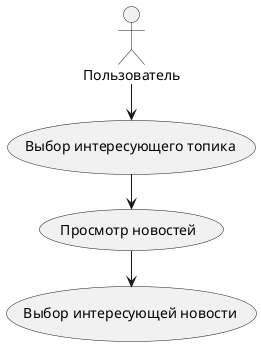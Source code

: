 @startuml
left to right direction
Пользователь -> (Выбор интересующего топика)
(Выбор интересующего топика) -> (Просмотр новостей)
(Просмотр новостей) -> (Выбор интересующей новости)
@enduml